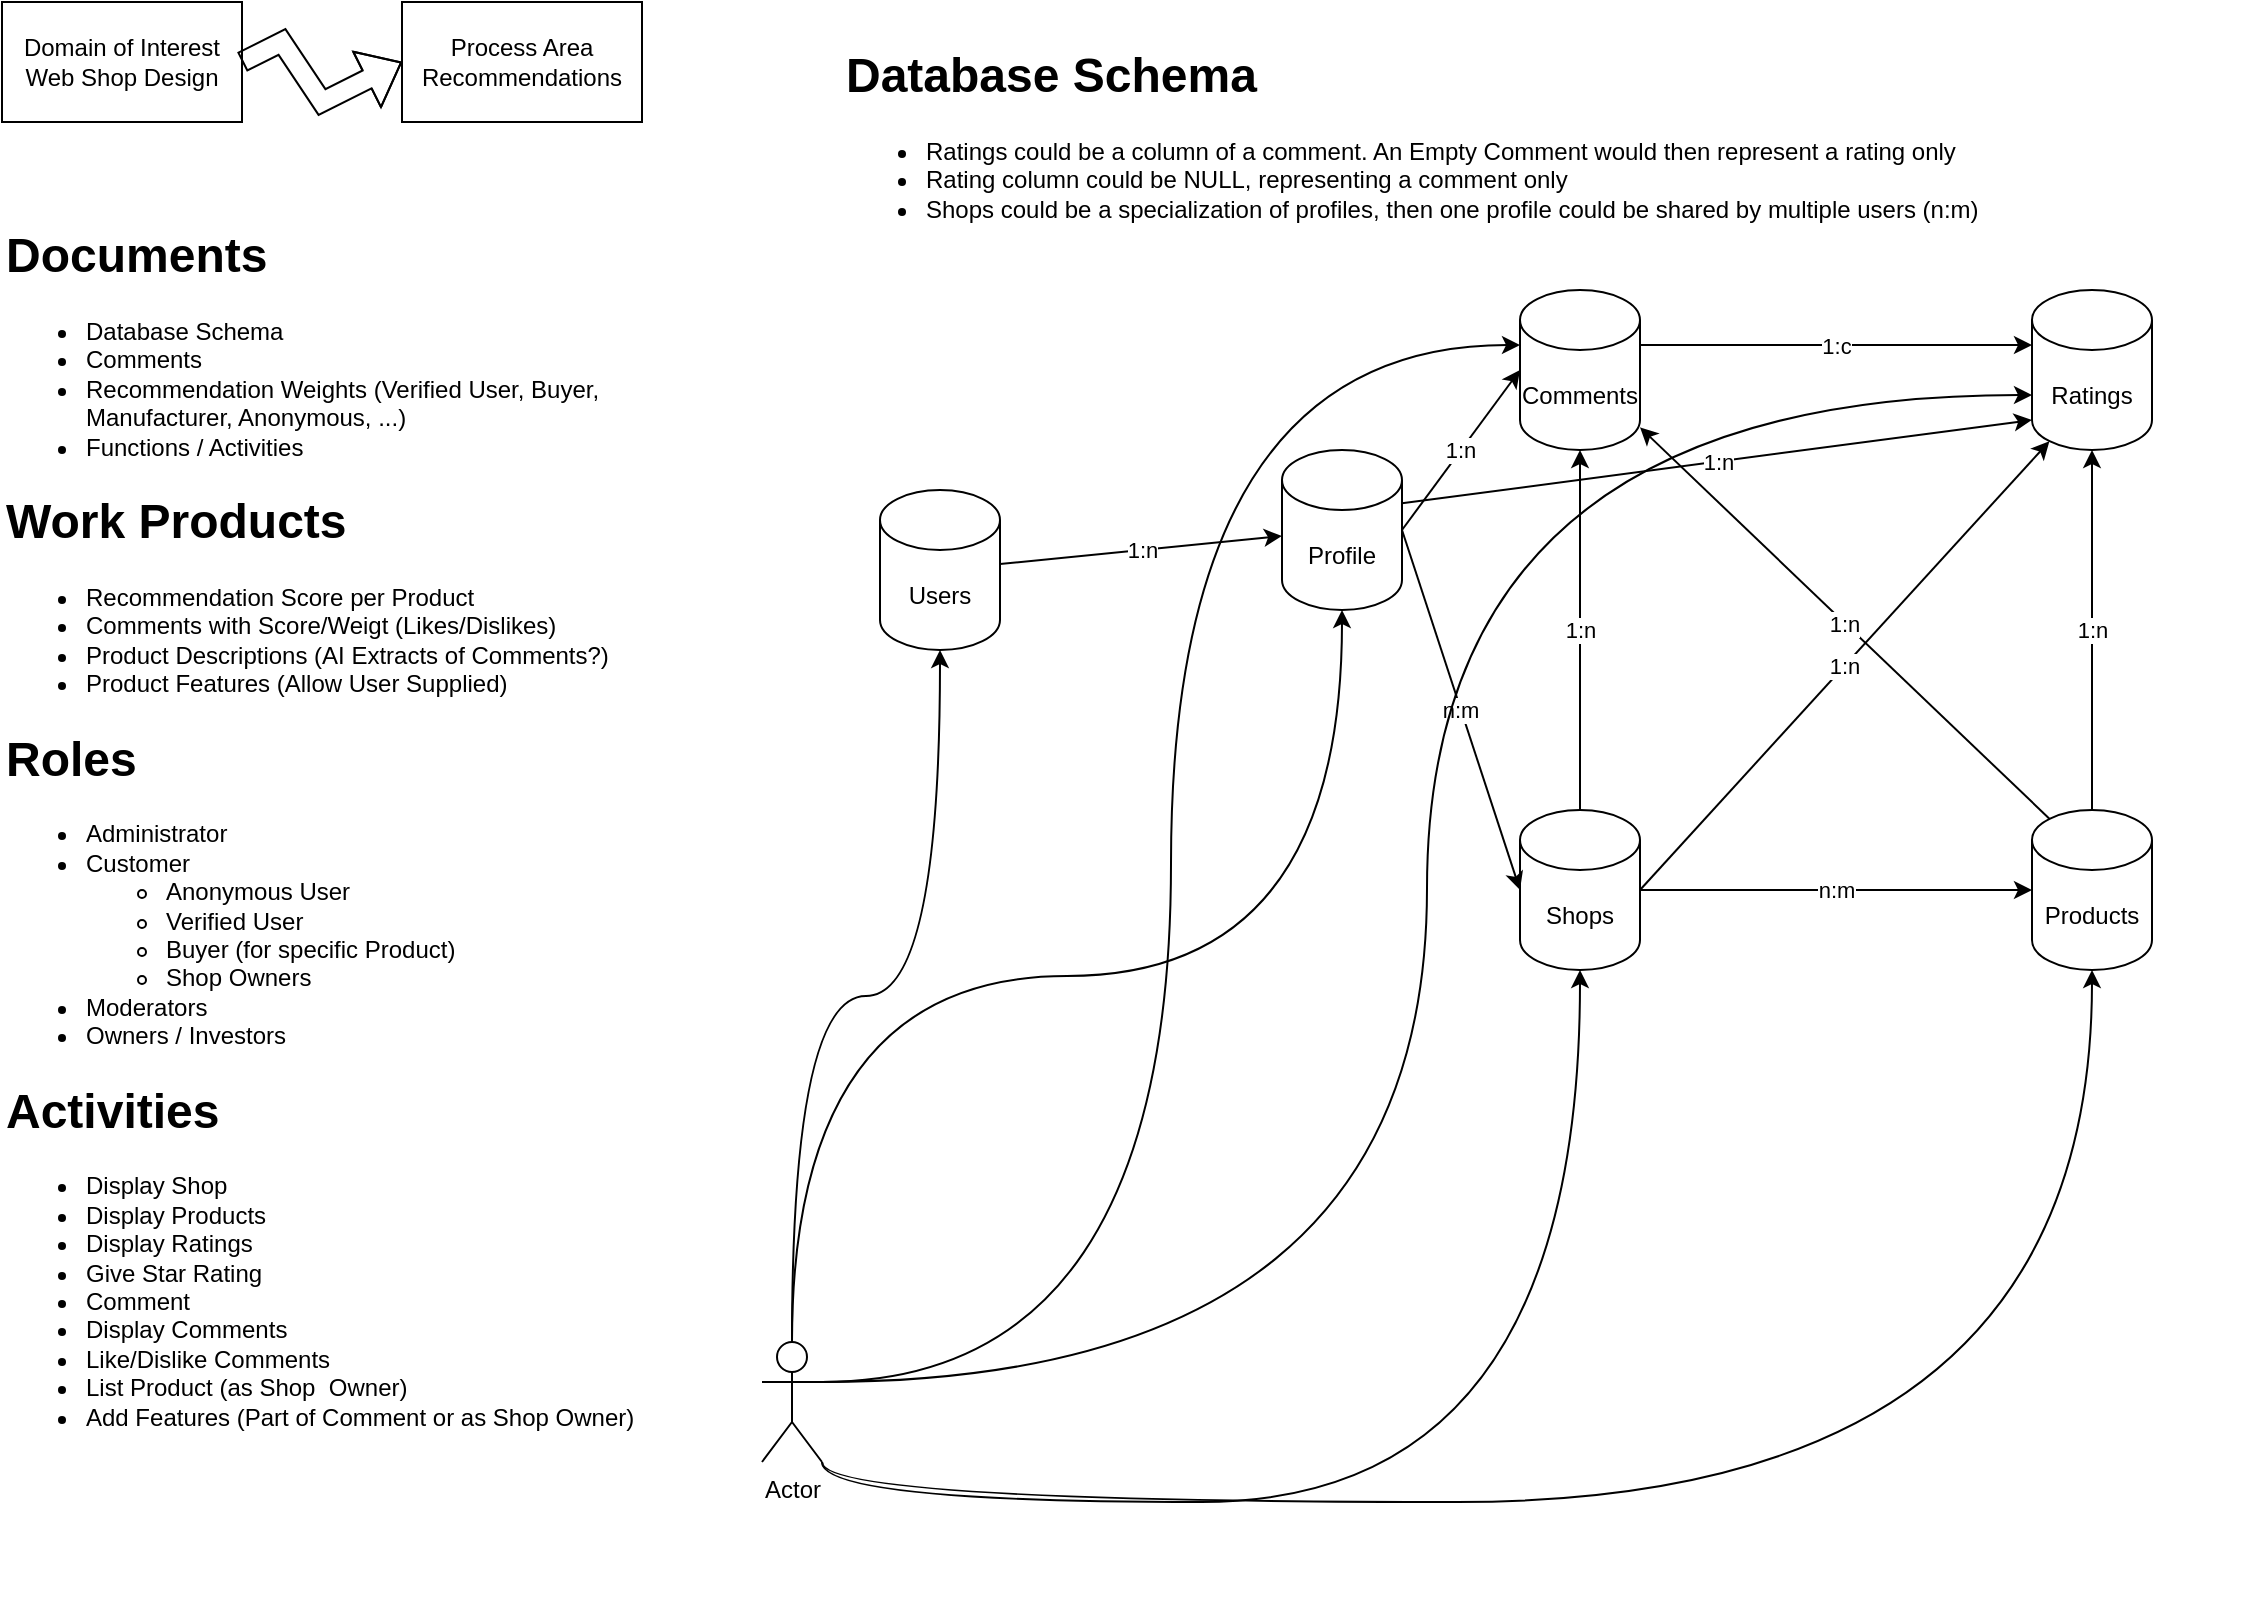 <mxfile version="24.2.2" type="google">
  <diagram id="C5RBs43oDa-KdzZeNtuy" name="Page-1">
    <mxGraphModel grid="1" page="1" gridSize="10" guides="1" tooltips="1" connect="1" arrows="1" fold="1" pageScale="1" pageWidth="827" pageHeight="1169" math="0" shadow="0">
      <root>
        <mxCell id="WIyWlLk6GJQsqaUBKTNV-0" />
        <mxCell id="WIyWlLk6GJQsqaUBKTNV-1" parent="WIyWlLk6GJQsqaUBKTNV-0" />
        <mxCell id="XoffbdyT9vZhcL_Rucxz-0" value="Domain of Interest&lt;div&gt;Web Shop Design&lt;/div&gt;" style="rounded=0;whiteSpace=wrap;html=1;" vertex="1" parent="WIyWlLk6GJQsqaUBKTNV-1">
          <mxGeometry x="40" y="20" width="120" height="60" as="geometry" />
        </mxCell>
        <mxCell id="XoffbdyT9vZhcL_Rucxz-1" value="Process Area&lt;div&gt;Recommendations&lt;/div&gt;" style="rounded=0;whiteSpace=wrap;html=1;" vertex="1" parent="WIyWlLk6GJQsqaUBKTNV-1">
          <mxGeometry x="240" y="20" width="120" height="60" as="geometry" />
        </mxCell>
        <mxCell id="XoffbdyT9vZhcL_Rucxz-2" value="" style="shape=flexArrow;endArrow=classic;html=1;rounded=0;entryX=0;entryY=0.5;entryDx=0;entryDy=0;exitX=1;exitY=0.5;exitDx=0;exitDy=0;" edge="1" parent="WIyWlLk6GJQsqaUBKTNV-1" source="XoffbdyT9vZhcL_Rucxz-0" target="XoffbdyT9vZhcL_Rucxz-1">
          <mxGeometry width="50" height="50" relative="1" as="geometry">
            <mxPoint x="200" y="160" as="sourcePoint" />
            <mxPoint x="260" y="160" as="targetPoint" />
            <Array as="points">
              <mxPoint x="180" y="40" />
              <mxPoint x="200" y="70" />
            </Array>
          </mxGeometry>
        </mxCell>
        <mxCell id="XoffbdyT9vZhcL_Rucxz-5" value="&lt;h1&gt;Documents&lt;/h1&gt;&lt;div&gt;&lt;ul&gt;&lt;li&gt;Database Schema&lt;/li&gt;&lt;li&gt;Comments&lt;/li&gt;&lt;li&gt;Recommendation Weights (Verified User, Buyer, Manufacturer, Anonymous, ...)&lt;/li&gt;&lt;li&gt;Functions / Activities&lt;/li&gt;&lt;/ul&gt;&lt;h1&gt;Work Products&lt;/h1&gt;&lt;/div&gt;&lt;div&gt;&lt;ul&gt;&lt;li&gt;Recommendation Score per Product&lt;/li&gt;&lt;li&gt;Comments with Score/Weigt (Likes/Dislikes)&lt;/li&gt;&lt;li&gt;Product Descriptions (AI Extracts of Comments?)&lt;/li&gt;&lt;li&gt;Product Features (Allow User Supplied)&lt;/li&gt;&lt;/ul&gt;&lt;h1&gt;Roles&lt;/h1&gt;&lt;div&gt;&lt;ul&gt;&lt;li&gt;Administrator&lt;/li&gt;&lt;li&gt;Customer&lt;/li&gt;&lt;ul&gt;&lt;li&gt;Anonymous User&lt;/li&gt;&lt;li&gt;Verified User&lt;/li&gt;&lt;li&gt;Buyer (for specific Product)&lt;/li&gt;&lt;li&gt;Shop Owners&lt;/li&gt;&lt;/ul&gt;&lt;li&gt;Moderators&lt;/li&gt;&lt;li&gt;Owners / Investors&lt;/li&gt;&lt;/ul&gt;&lt;h1&gt;Activities&lt;/h1&gt;&lt;/div&gt;&lt;div&gt;&lt;ul&gt;&lt;li&gt;Display Shop&lt;/li&gt;&lt;li&gt;Display Products&lt;/li&gt;&lt;li&gt;Display Ratings&lt;/li&gt;&lt;li&gt;Give Star Rating&lt;/li&gt;&lt;li&gt;Comment&lt;/li&gt;&lt;li&gt;Display Comments&lt;/li&gt;&lt;li&gt;Like/Dislike Comments&lt;br&gt;&lt;/li&gt;&lt;li&gt;List Product (as Shop&amp;nbsp; Owner)&lt;/li&gt;&lt;li&gt;Add Features (Part of Comment or as Shop Owner)&lt;/li&gt;&lt;/ul&gt;&lt;/div&gt;&lt;h1&gt;&lt;/h1&gt;&lt;/div&gt;" style="text;html=1;whiteSpace=wrap;overflow=hidden;rounded=0;" vertex="1" parent="WIyWlLk6GJQsqaUBKTNV-1">
          <mxGeometry x="40" y="110" width="340" height="710" as="geometry" />
        </mxCell>
        <mxCell id="XoffbdyT9vZhcL_Rucxz-6" value="Ratings" style="shape=cylinder3;whiteSpace=wrap;html=1;boundedLbl=1;backgroundOutline=1;size=15;" vertex="1" parent="WIyWlLk6GJQsqaUBKTNV-1">
          <mxGeometry x="1055" y="164" width="60" height="80" as="geometry" />
        </mxCell>
        <mxCell id="XoffbdyT9vZhcL_Rucxz-11" value="1:c" style="edgeStyle=orthogonalEdgeStyle;rounded=0;orthogonalLoop=1;jettySize=auto;html=1;entryX=0;entryY=0;entryDx=0;entryDy=27.5;entryPerimeter=0;exitX=1;exitY=0;exitDx=0;exitDy=27.5;exitPerimeter=0;" edge="1" parent="WIyWlLk6GJQsqaUBKTNV-1" source="XoffbdyT9vZhcL_Rucxz-7" target="XoffbdyT9vZhcL_Rucxz-6">
          <mxGeometry relative="1" as="geometry" />
        </mxCell>
        <mxCell id="XoffbdyT9vZhcL_Rucxz-7" value="Comments" style="shape=cylinder3;whiteSpace=wrap;html=1;boundedLbl=1;backgroundOutline=1;size=15;" vertex="1" parent="WIyWlLk6GJQsqaUBKTNV-1">
          <mxGeometry x="799" y="164" width="60" height="80" as="geometry" />
        </mxCell>
        <mxCell id="XoffbdyT9vZhcL_Rucxz-10" value="1:n" style="rounded=0;orthogonalLoop=1;jettySize=auto;html=1;exitX=0.145;exitY=0;exitDx=0;exitDy=4.35;exitPerimeter=0;" edge="1" parent="WIyWlLk6GJQsqaUBKTNV-1" source="XoffbdyT9vZhcL_Rucxz-8" target="XoffbdyT9vZhcL_Rucxz-7">
          <mxGeometry relative="1" as="geometry" />
        </mxCell>
        <mxCell id="XoffbdyT9vZhcL_Rucxz-8" value="Products" style="shape=cylinder3;whiteSpace=wrap;html=1;boundedLbl=1;backgroundOutline=1;size=15;" vertex="1" parent="WIyWlLk6GJQsqaUBKTNV-1">
          <mxGeometry x="1055" y="424" width="60" height="80" as="geometry" />
        </mxCell>
        <mxCell id="XoffbdyT9vZhcL_Rucxz-9" value="1:n" style="endArrow=classic;html=1;rounded=0;entryX=0.5;entryY=1;entryDx=0;entryDy=0;entryPerimeter=0;exitX=0.5;exitY=0;exitDx=0;exitDy=0;exitPerimeter=0;" edge="1" parent="WIyWlLk6GJQsqaUBKTNV-1" source="XoffbdyT9vZhcL_Rucxz-8" target="XoffbdyT9vZhcL_Rucxz-6">
          <mxGeometry width="50" height="50" relative="1" as="geometry">
            <mxPoint x="922" y="444" as="sourcePoint" />
            <mxPoint x="972" y="394" as="targetPoint" />
          </mxGeometry>
        </mxCell>
        <mxCell id="XoffbdyT9vZhcL_Rucxz-13" value="1:n" style="edgeStyle=orthogonalEdgeStyle;rounded=0;orthogonalLoop=1;jettySize=auto;html=1;" edge="1" parent="WIyWlLk6GJQsqaUBKTNV-1" source="XoffbdyT9vZhcL_Rucxz-12" target="XoffbdyT9vZhcL_Rucxz-7">
          <mxGeometry relative="1" as="geometry" />
        </mxCell>
        <mxCell id="XoffbdyT9vZhcL_Rucxz-14" value="n:m" style="edgeStyle=orthogonalEdgeStyle;rounded=0;orthogonalLoop=1;jettySize=auto;html=1;" edge="1" parent="WIyWlLk6GJQsqaUBKTNV-1" source="XoffbdyT9vZhcL_Rucxz-12" target="XoffbdyT9vZhcL_Rucxz-8">
          <mxGeometry relative="1" as="geometry" />
        </mxCell>
        <mxCell id="XoffbdyT9vZhcL_Rucxz-12" value="Shops" style="shape=cylinder3;whiteSpace=wrap;html=1;boundedLbl=1;backgroundOutline=1;size=15;" vertex="1" parent="WIyWlLk6GJQsqaUBKTNV-1">
          <mxGeometry x="799" y="424" width="60" height="80" as="geometry" />
        </mxCell>
        <mxCell id="XoffbdyT9vZhcL_Rucxz-15" value="1:n" style="rounded=0;orthogonalLoop=1;jettySize=auto;html=1;entryX=0.145;entryY=1;entryDx=0;entryDy=-4.35;entryPerimeter=0;exitX=1;exitY=0.5;exitDx=0;exitDy=0;exitPerimeter=0;" edge="1" parent="WIyWlLk6GJQsqaUBKTNV-1" source="XoffbdyT9vZhcL_Rucxz-12" target="XoffbdyT9vZhcL_Rucxz-6">
          <mxGeometry relative="1" as="geometry" />
        </mxCell>
        <mxCell id="XoffbdyT9vZhcL_Rucxz-17" value="&lt;h1&gt;Database Schema&lt;/h1&gt;&lt;div&gt;&lt;ul&gt;&lt;li&gt;Ratings could be a column of a comment. An Empty Comment would then represent a rating only&lt;/li&gt;&lt;li&gt;Rating column could be NULL, representing a comment only&lt;/li&gt;&lt;li&gt;Shops could be a specialization of profiles, then one profile could be shared by multiple users (n:m)&lt;/li&gt;&lt;/ul&gt;&lt;/div&gt;" style="text;html=1;whiteSpace=wrap;overflow=hidden;rounded=0;" vertex="1" parent="WIyWlLk6GJQsqaUBKTNV-1">
          <mxGeometry x="460" y="20" width="710" height="190" as="geometry" />
        </mxCell>
        <mxCell id="XoffbdyT9vZhcL_Rucxz-21" value="1:n" style="rounded=0;orthogonalLoop=1;jettySize=auto;html=1;" edge="1" parent="WIyWlLk6GJQsqaUBKTNV-1" source="XoffbdyT9vZhcL_Rucxz-18" target="XoffbdyT9vZhcL_Rucxz-19">
          <mxGeometry relative="1" as="geometry" />
        </mxCell>
        <mxCell id="XoffbdyT9vZhcL_Rucxz-18" value="Users" style="shape=cylinder3;whiteSpace=wrap;html=1;boundedLbl=1;backgroundOutline=1;size=15;" vertex="1" parent="WIyWlLk6GJQsqaUBKTNV-1">
          <mxGeometry x="479" y="264" width="60" height="80" as="geometry" />
        </mxCell>
        <mxCell id="XoffbdyT9vZhcL_Rucxz-22" value="1:n" style="rounded=0;orthogonalLoop=1;jettySize=auto;html=1;exitX=1;exitY=0.5;exitDx=0;exitDy=0;exitPerimeter=0;entryX=0;entryY=0.5;entryDx=0;entryDy=0;entryPerimeter=0;" edge="1" parent="WIyWlLk6GJQsqaUBKTNV-1" source="XoffbdyT9vZhcL_Rucxz-19" target="XoffbdyT9vZhcL_Rucxz-7">
          <mxGeometry relative="1" as="geometry" />
        </mxCell>
        <mxCell id="XoffbdyT9vZhcL_Rucxz-23" value="n:m" style="rounded=0;orthogonalLoop=1;jettySize=auto;html=1;exitX=1;exitY=0.5;exitDx=0;exitDy=0;exitPerimeter=0;entryX=0;entryY=0.5;entryDx=0;entryDy=0;entryPerimeter=0;" edge="1" parent="WIyWlLk6GJQsqaUBKTNV-1" source="XoffbdyT9vZhcL_Rucxz-19" target="XoffbdyT9vZhcL_Rucxz-12">
          <mxGeometry relative="1" as="geometry" />
        </mxCell>
        <mxCell id="j2gxI0wu1JiC_pPcycaG-0" value="Actor" style="shape=umlActor;verticalLabelPosition=bottom;verticalAlign=top;html=1;outlineConnect=0;" vertex="1" parent="WIyWlLk6GJQsqaUBKTNV-1">
          <mxGeometry x="420" y="690" width="30" height="60" as="geometry" />
        </mxCell>
        <mxCell id="j2gxI0wu1JiC_pPcycaG-1" style="edgeStyle=orthogonalEdgeStyle;rounded=0;orthogonalLoop=1;jettySize=auto;html=1;exitX=0.5;exitY=0;exitDx=0;exitDy=0;exitPerimeter=0;entryX=0.5;entryY=1;entryDx=0;entryDy=0;entryPerimeter=0;curved=1;" edge="1" parent="WIyWlLk6GJQsqaUBKTNV-1" source="j2gxI0wu1JiC_pPcycaG-0" target="XoffbdyT9vZhcL_Rucxz-18">
          <mxGeometry relative="1" as="geometry" />
        </mxCell>
        <mxCell id="j2gxI0wu1JiC_pPcycaG-3" style="edgeStyle=orthogonalEdgeStyle;rounded=0;orthogonalLoop=1;jettySize=auto;html=1;exitX=1;exitY=1;exitDx=0;exitDy=0;exitPerimeter=0;entryX=0.5;entryY=1;entryDx=0;entryDy=0;entryPerimeter=0;curved=1;" edge="1" parent="WIyWlLk6GJQsqaUBKTNV-1" source="j2gxI0wu1JiC_pPcycaG-0" target="XoffbdyT9vZhcL_Rucxz-12">
          <mxGeometry relative="1" as="geometry" />
        </mxCell>
        <mxCell id="j2gxI0wu1JiC_pPcycaG-4" style="rounded=0;orthogonalLoop=1;jettySize=auto;html=1;exitX=0.5;exitY=0;exitDx=0;exitDy=0;exitPerimeter=0;entryX=0.5;entryY=1;entryDx=0;entryDy=0;entryPerimeter=0;edgeStyle=orthogonalEdgeStyle;curved=1;" edge="1" parent="WIyWlLk6GJQsqaUBKTNV-1" source="j2gxI0wu1JiC_pPcycaG-0" target="XoffbdyT9vZhcL_Rucxz-19">
          <mxGeometry relative="1" as="geometry" />
        </mxCell>
        <mxCell id="j2gxI0wu1JiC_pPcycaG-5" style="edgeStyle=orthogonalEdgeStyle;rounded=0;orthogonalLoop=1;jettySize=auto;html=1;exitX=1;exitY=0.333;exitDx=0;exitDy=0;exitPerimeter=0;entryX=0;entryY=0;entryDx=0;entryDy=27.5;entryPerimeter=0;curved=1;" edge="1" parent="WIyWlLk6GJQsqaUBKTNV-1" source="j2gxI0wu1JiC_pPcycaG-0" target="XoffbdyT9vZhcL_Rucxz-7">
          <mxGeometry relative="1" as="geometry" />
        </mxCell>
        <mxCell id="j2gxI0wu1JiC_pPcycaG-6" value="1:n" style="rounded=0;orthogonalLoop=1;jettySize=auto;html=1;exitX=1;exitY=0.333;exitDx=0;exitDy=0;exitPerimeter=0;entryX=0;entryY=1;entryDx=0;entryDy=-15;entryPerimeter=0;" edge="1" parent="WIyWlLk6GJQsqaUBKTNV-1" source="XoffbdyT9vZhcL_Rucxz-19" target="XoffbdyT9vZhcL_Rucxz-6">
          <mxGeometry relative="1" as="geometry" />
        </mxCell>
        <mxCell id="j2gxI0wu1JiC_pPcycaG-7" style="edgeStyle=orthogonalEdgeStyle;rounded=0;orthogonalLoop=1;jettySize=auto;html=1;exitX=1;exitY=1;exitDx=0;exitDy=0;exitPerimeter=0;entryX=0.5;entryY=1;entryDx=0;entryDy=0;entryPerimeter=0;curved=1;" edge="1" parent="WIyWlLk6GJQsqaUBKTNV-1" source="j2gxI0wu1JiC_pPcycaG-0" target="XoffbdyT9vZhcL_Rucxz-8">
          <mxGeometry relative="1" as="geometry" />
        </mxCell>
        <mxCell id="XoffbdyT9vZhcL_Rucxz-19" value="Profile" style="shape=cylinder3;whiteSpace=wrap;html=1;boundedLbl=1;backgroundOutline=1;size=15;" vertex="1" parent="WIyWlLk6GJQsqaUBKTNV-1">
          <mxGeometry x="680" y="244" width="60" height="80" as="geometry" />
        </mxCell>
        <mxCell id="j2gxI0wu1JiC_pPcycaG-10" style="edgeStyle=orthogonalEdgeStyle;rounded=0;orthogonalLoop=1;jettySize=auto;html=1;exitX=1;exitY=0.333;exitDx=0;exitDy=0;exitPerimeter=0;entryX=0;entryY=0;entryDx=0;entryDy=52.5;entryPerimeter=0;curved=1;" edge="1" parent="WIyWlLk6GJQsqaUBKTNV-1" source="j2gxI0wu1JiC_pPcycaG-0" target="XoffbdyT9vZhcL_Rucxz-6">
          <mxGeometry relative="1" as="geometry">
            <mxPoint x="460" y="736" as="sourcePoint" />
            <mxPoint x="1008.5" y="244" as="targetPoint" />
          </mxGeometry>
        </mxCell>
      </root>
    </mxGraphModel>
  </diagram>
</mxfile>
